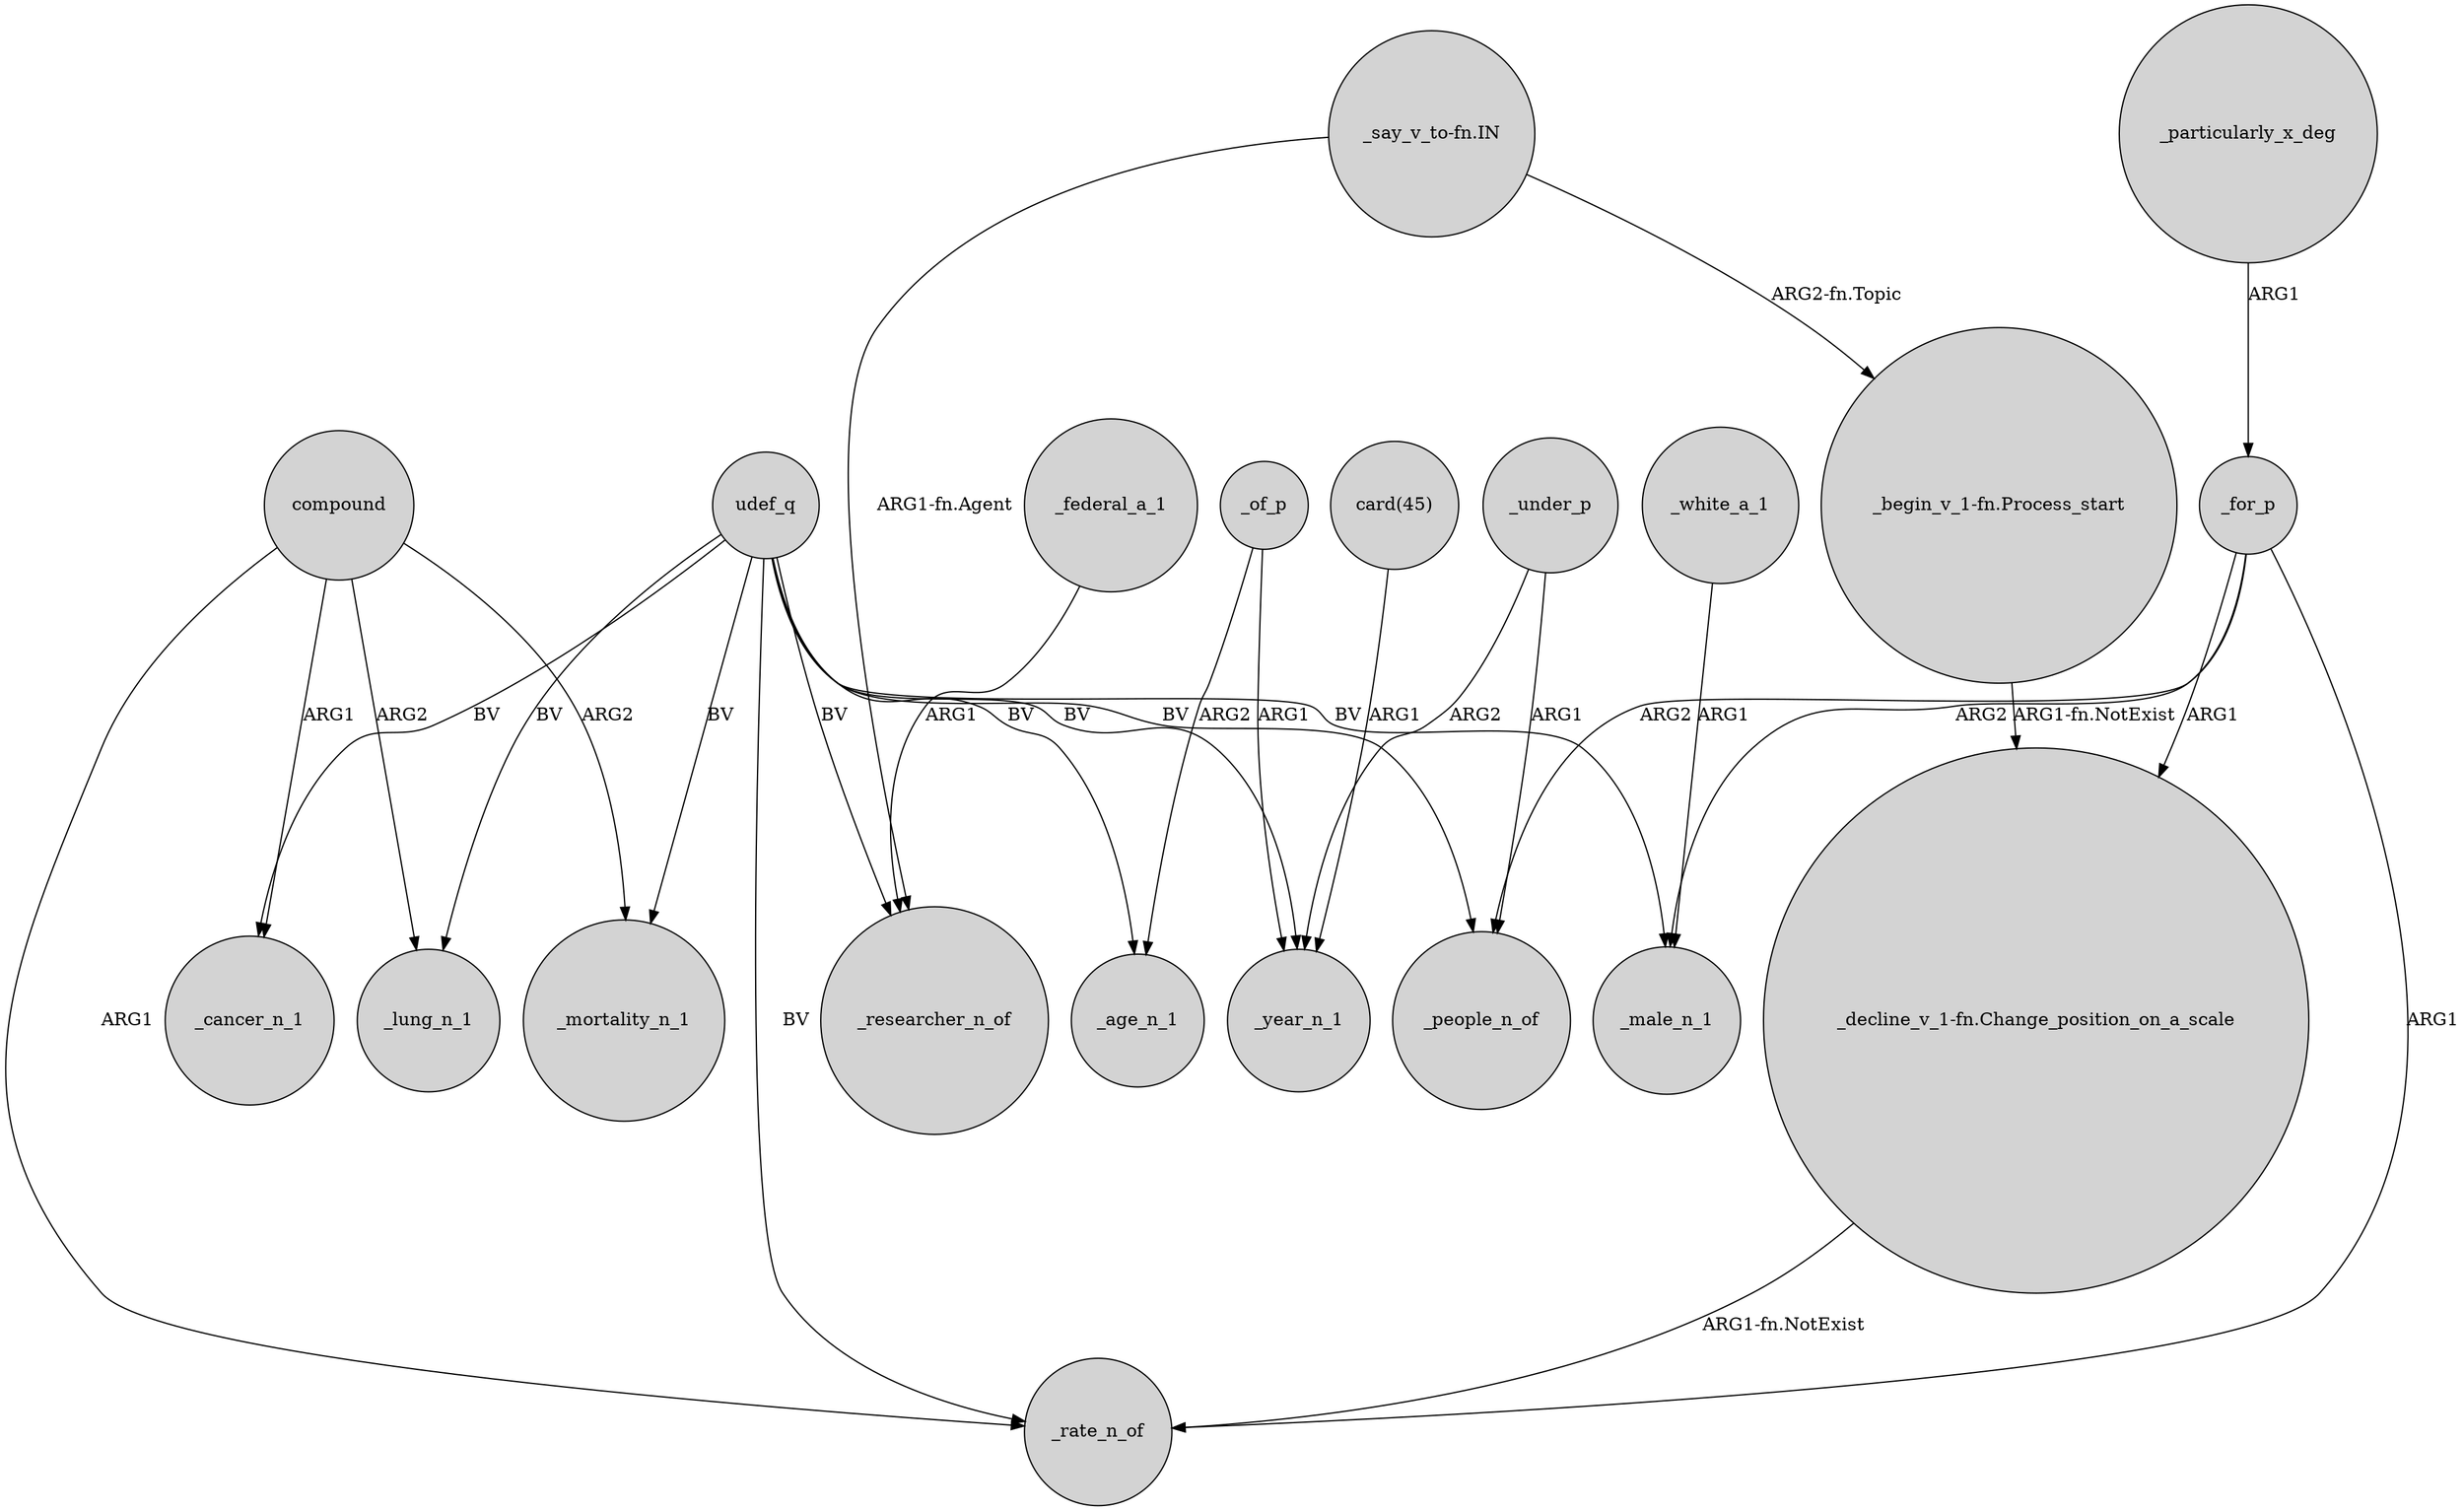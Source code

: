 digraph {
	node [shape=circle style=filled]
	udef_q -> _lung_n_1 [label=BV]
	_white_a_1 -> _male_n_1 [label=ARG1]
	udef_q -> _cancer_n_1 [label=BV]
	_for_p -> _rate_n_of [label=ARG1]
	"_begin_v_1-fn.Process_start" -> "_decline_v_1-fn.Change_position_on_a_scale" [label="ARG1-fn.NotExist"]
	compound -> _rate_n_of [label=ARG1]
	_under_p -> _people_n_of [label=ARG1]
	"_say_v_to-fn.IN" -> _researcher_n_of [label="ARG1-fn.Agent"]
	udef_q -> _rate_n_of [label=BV]
	udef_q -> _male_n_1 [label=BV]
	_of_p -> _year_n_1 [label=ARG1]
	compound -> _cancer_n_1 [label=ARG1]
	"_say_v_to-fn.IN" -> "_begin_v_1-fn.Process_start" [label="ARG2-fn.Topic"]
	"card(45)" -> _year_n_1 [label=ARG1]
	_particularly_x_deg -> _for_p [label=ARG1]
	_for_p -> _people_n_of [label=ARG2]
	udef_q -> _people_n_of [label=BV]
	_under_p -> _year_n_1 [label=ARG2]
	_for_p -> _male_n_1 [label=ARG2]
	udef_q -> _researcher_n_of [label=BV]
	udef_q -> _mortality_n_1 [label=BV]
	_for_p -> "_decline_v_1-fn.Change_position_on_a_scale" [label=ARG1]
	udef_q -> _age_n_1 [label=BV]
	"_decline_v_1-fn.Change_position_on_a_scale" -> _rate_n_of [label="ARG1-fn.NotExist"]
	compound -> _lung_n_1 [label=ARG2]
	_federal_a_1 -> _researcher_n_of [label=ARG1]
	udef_q -> _year_n_1 [label=BV]
	compound -> _mortality_n_1 [label=ARG2]
	_of_p -> _age_n_1 [label=ARG2]
}
